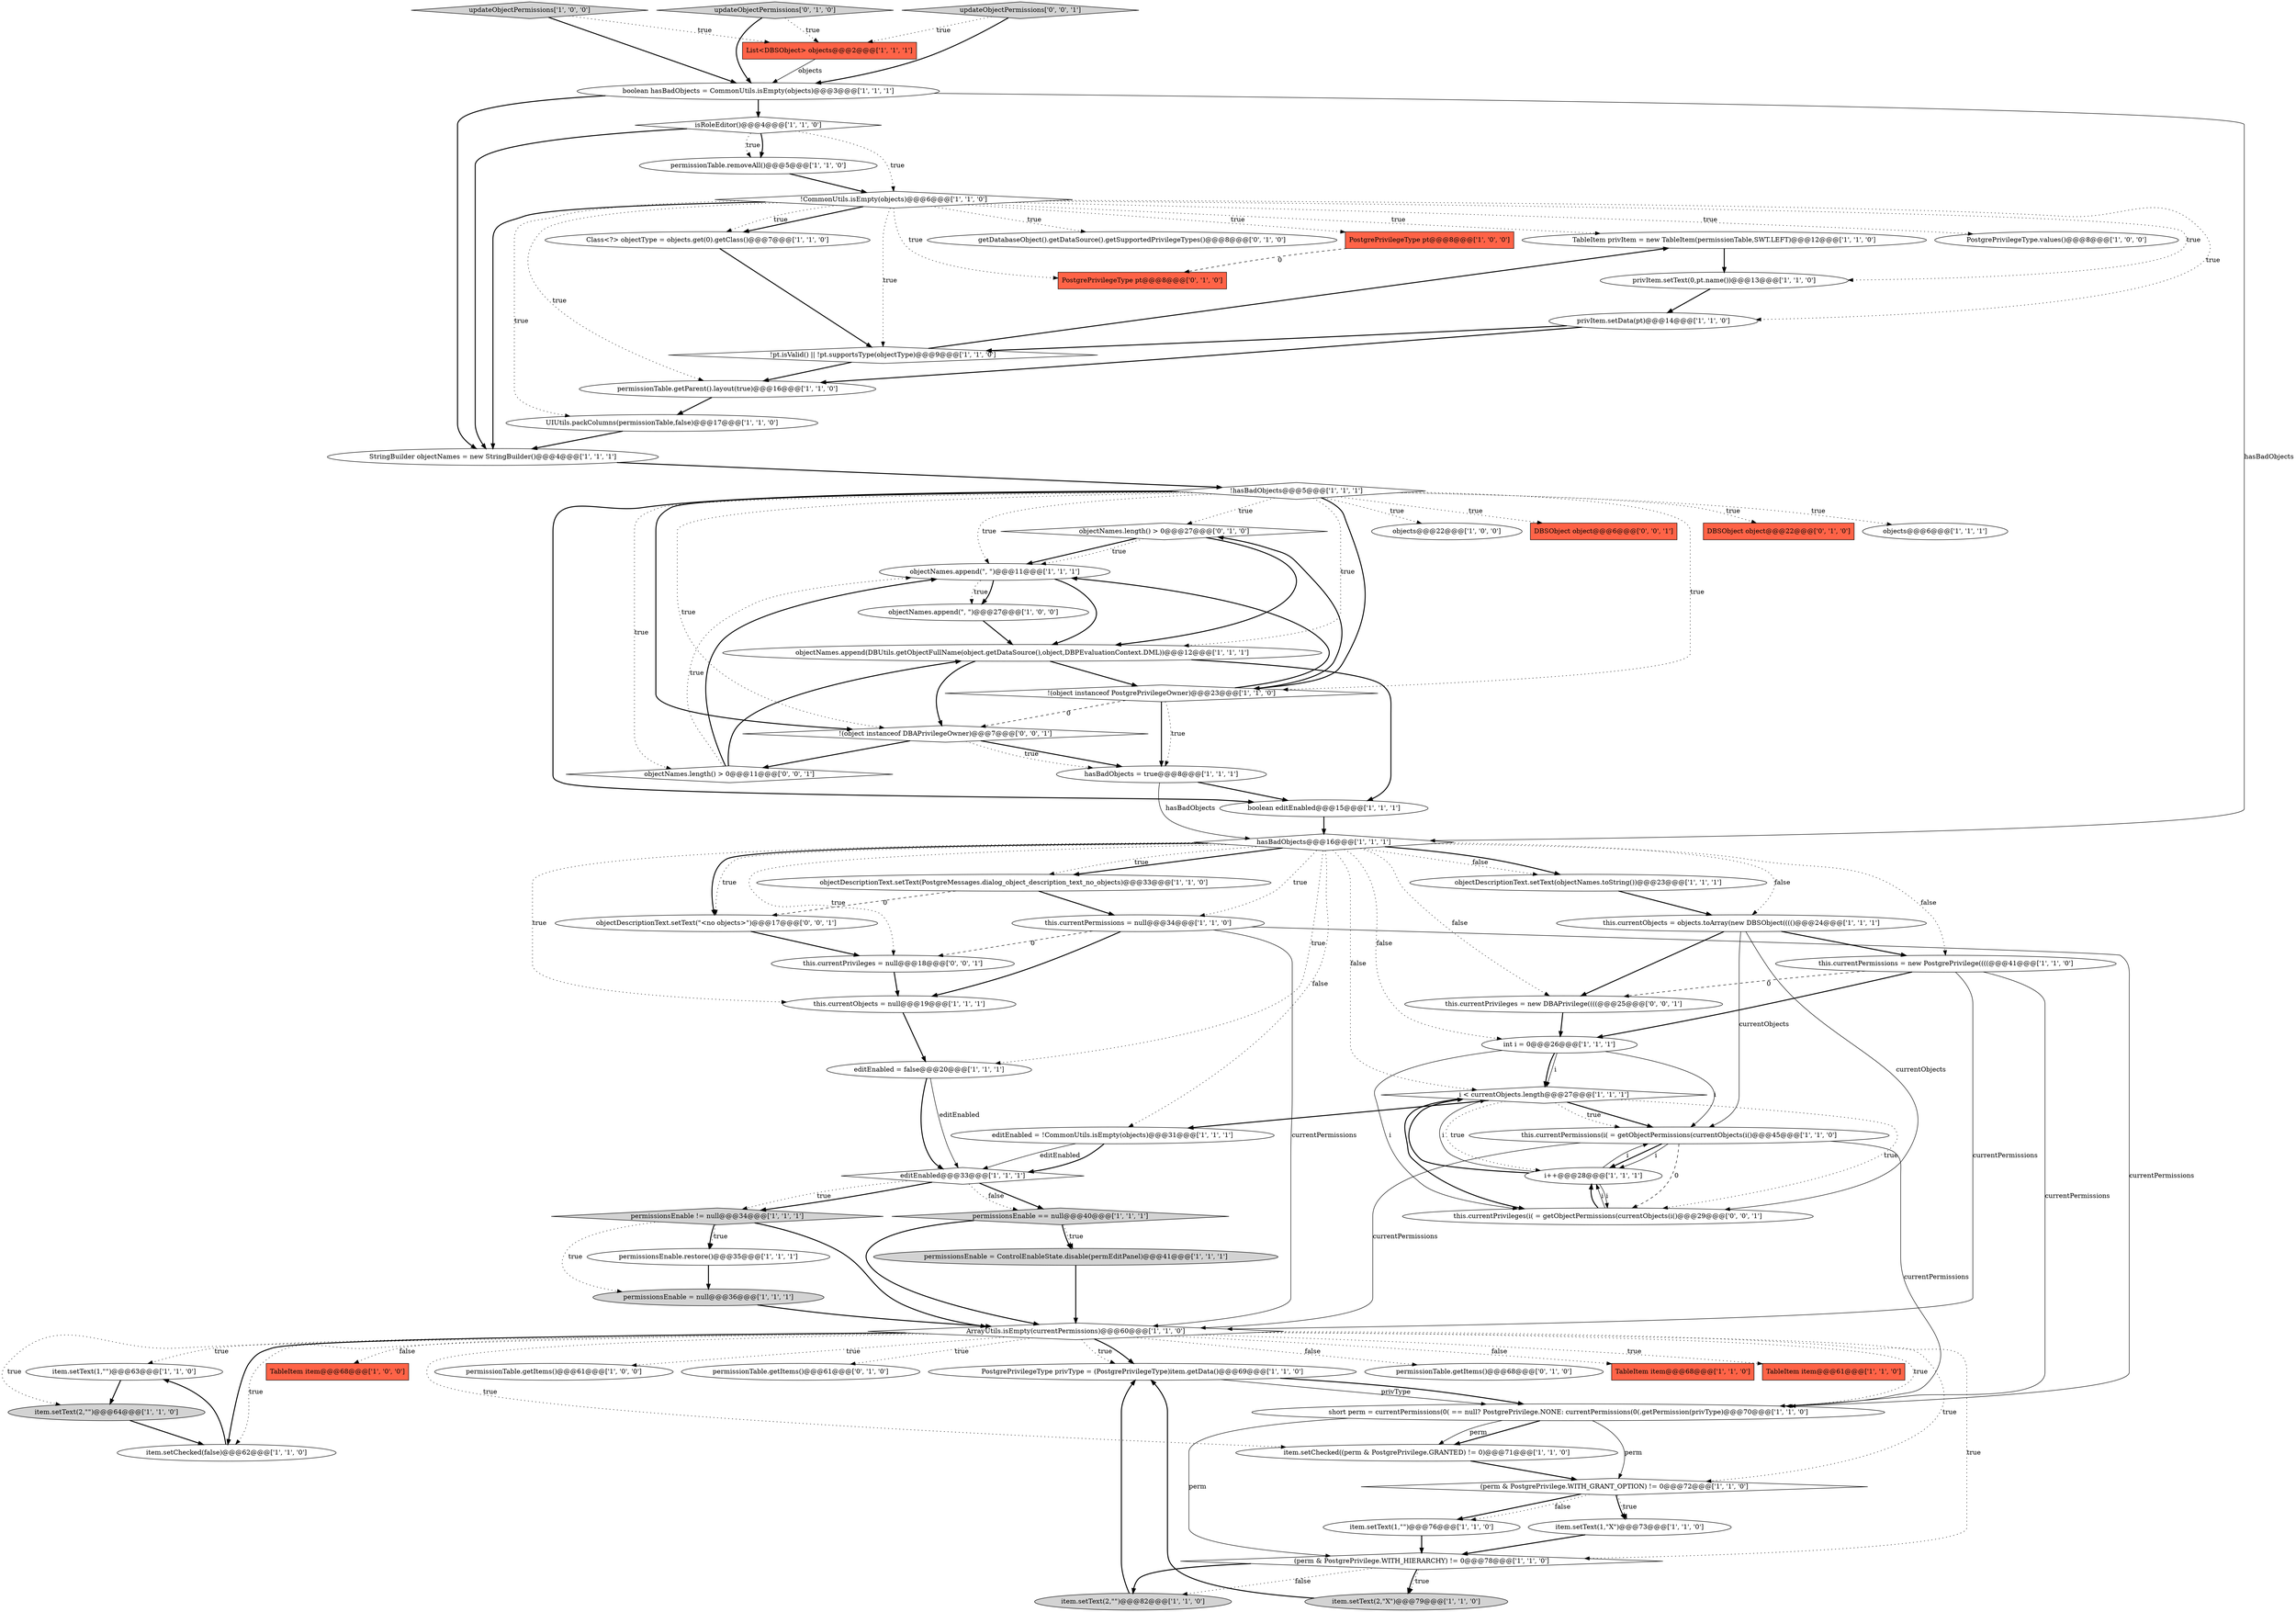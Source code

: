digraph {
10 [style = filled, label = "this.currentObjects = objects.toArray(new DBSObject(((()@@@24@@@['1', '1', '1']", fillcolor = white, shape = ellipse image = "AAA0AAABBB1BBB"];
11 [style = filled, label = "objects@@@22@@@['1', '0', '0']", fillcolor = white, shape = ellipse image = "AAA0AAABBB1BBB"];
38 [style = filled, label = "updateObjectPermissions['1', '0', '0']", fillcolor = lightgray, shape = diamond image = "AAA0AAABBB1BBB"];
42 [style = filled, label = "hasBadObjects@@@16@@@['1', '1', '1']", fillcolor = white, shape = diamond image = "AAA0AAABBB1BBB"];
5 [style = filled, label = "StringBuilder objectNames = new StringBuilder()@@@4@@@['1', '1', '1']", fillcolor = white, shape = ellipse image = "AAA0AAABBB1BBB"];
24 [style = filled, label = "this.currentPermissions = null@@@34@@@['1', '1', '0']", fillcolor = white, shape = ellipse image = "AAA0AAABBB1BBB"];
53 [style = filled, label = "boolean editEnabled@@@15@@@['1', '1', '1']", fillcolor = white, shape = ellipse image = "AAA0AAABBB1BBB"];
2 [style = filled, label = "permissionsEnable == null@@@40@@@['1', '1', '1']", fillcolor = lightgray, shape = diamond image = "AAA0AAABBB1BBB"];
14 [style = filled, label = "permissionTable.getItems()@@@61@@@['1', '0', '0']", fillcolor = white, shape = ellipse image = "AAA0AAABBB1BBB"];
17 [style = filled, label = "item.setText(1,\"\")@@@76@@@['1', '1', '0']", fillcolor = white, shape = ellipse image = "AAA0AAABBB1BBB"];
67 [style = filled, label = "permissionTable.getItems()@@@61@@@['0', '1', '0']", fillcolor = white, shape = ellipse image = "AAA0AAABBB2BBB"];
61 [style = filled, label = "getDatabaseObject().getDataSource().getSupportedPrivilegeTypes()@@@8@@@['0', '1', '0']", fillcolor = white, shape = ellipse image = "AAA0AAABBB2BBB"];
54 [style = filled, label = "List<DBSObject> objects@@@2@@@['1', '1', '1']", fillcolor = tomato, shape = box image = "AAA0AAABBB1BBB"];
32 [style = filled, label = "item.setText(1,\"\")@@@63@@@['1', '1', '0']", fillcolor = white, shape = ellipse image = "AAA0AAABBB1BBB"];
52 [style = filled, label = "TableItem privItem = new TableItem(permissionTable,SWT.LEFT)@@@12@@@['1', '1', '0']", fillcolor = white, shape = ellipse image = "AAA0AAABBB1BBB"];
0 [style = filled, label = "item.setText(2,\"\")@@@64@@@['1', '1', '0']", fillcolor = lightgray, shape = ellipse image = "AAA0AAABBB1BBB"];
56 [style = filled, label = "permissionsEnable != null@@@34@@@['1', '1', '1']", fillcolor = lightgray, shape = diamond image = "AAA0AAABBB1BBB"];
35 [style = filled, label = "this.currentPermissions = new PostgrePrivilege((((@@@41@@@['1', '1', '0']", fillcolor = white, shape = ellipse image = "AAA0AAABBB1BBB"];
75 [style = filled, label = "this.currentPrivileges = new DBAPrivilege((((@@@25@@@['0', '0', '1']", fillcolor = white, shape = ellipse image = "AAA0AAABBB3BBB"];
20 [style = filled, label = "objectDescriptionText.setText(objectNames.toString())@@@23@@@['1', '1', '1']", fillcolor = white, shape = ellipse image = "AAA0AAABBB1BBB"];
25 [style = filled, label = "this.currentObjects = null@@@19@@@['1', '1', '1']", fillcolor = white, shape = ellipse image = "AAA0AAABBB1BBB"];
13 [style = filled, label = "i < currentObjects.length@@@27@@@['1', '1', '1']", fillcolor = white, shape = diamond image = "AAA0AAABBB1BBB"];
69 [style = filled, label = "DBSObject object@@@6@@@['0', '0', '1']", fillcolor = tomato, shape = box image = "AAA0AAABBB3BBB"];
18 [style = filled, label = "privItem.setText(0,pt.name())@@@13@@@['1', '1', '0']", fillcolor = white, shape = ellipse image = "AAA0AAABBB1BBB"];
6 [style = filled, label = "permissionTable.getParent().layout(true)@@@16@@@['1', '1', '0']", fillcolor = white, shape = ellipse image = "AAA0AAABBB1BBB"];
8 [style = filled, label = "item.setText(2,\"\")@@@82@@@['1', '1', '0']", fillcolor = lightgray, shape = ellipse image = "AAA0AAABBB1BBB"];
28 [style = filled, label = "UIUtils.packColumns(permissionTable,false)@@@17@@@['1', '1', '0']", fillcolor = white, shape = ellipse image = "AAA0AAABBB1BBB"];
46 [style = filled, label = "editEnabled = !CommonUtils.isEmpty(objects)@@@31@@@['1', '1', '1']", fillcolor = white, shape = ellipse image = "AAA0AAABBB1BBB"];
19 [style = filled, label = "!hasBadObjects@@@5@@@['1', '1', '1']", fillcolor = white, shape = diamond image = "AAA0AAABBB1BBB"];
58 [style = filled, label = "int i = 0@@@26@@@['1', '1', '1']", fillcolor = white, shape = ellipse image = "AAA0AAABBB1BBB"];
29 [style = filled, label = "PostgrePrivilegeType pt@@@8@@@['1', '0', '0']", fillcolor = tomato, shape = box image = "AAA1AAABBB1BBB"];
1 [style = filled, label = "editEnabled@@@33@@@['1', '1', '1']", fillcolor = white, shape = diamond image = "AAA0AAABBB1BBB"];
62 [style = filled, label = "objectNames.length() > 0@@@27@@@['0', '1', '0']", fillcolor = white, shape = diamond image = "AAA0AAABBB2BBB"];
66 [style = filled, label = "updateObjectPermissions['0', '1', '0']", fillcolor = lightgray, shape = diamond image = "AAA0AAABBB2BBB"];
68 [style = filled, label = "updateObjectPermissions['0', '0', '1']", fillcolor = lightgray, shape = diamond image = "AAA0AAABBB3BBB"];
15 [style = filled, label = "TableItem item@@@68@@@['1', '0', '0']", fillcolor = tomato, shape = box image = "AAA0AAABBB1BBB"];
64 [style = filled, label = "DBSObject object@@@22@@@['0', '1', '0']", fillcolor = tomato, shape = box image = "AAA0AAABBB2BBB"];
43 [style = filled, label = "!(object instanceof PostgrePrivilegeOwner)@@@23@@@['1', '1', '0']", fillcolor = white, shape = diamond image = "AAA0AAABBB1BBB"];
49 [style = filled, label = "PostgrePrivilegeType privType = (PostgrePrivilegeType)item.getData()@@@69@@@['1', '1', '0']", fillcolor = white, shape = ellipse image = "AAA0AAABBB1BBB"];
60 [style = filled, label = "boolean hasBadObjects = CommonUtils.isEmpty(objects)@@@3@@@['1', '1', '1']", fillcolor = white, shape = ellipse image = "AAA0AAABBB1BBB"];
3 [style = filled, label = "objectDescriptionText.setText(PostgreMessages.dialog_object_description_text_no_objects)@@@33@@@['1', '1', '0']", fillcolor = white, shape = ellipse image = "AAA0AAABBB1BBB"];
9 [style = filled, label = "objectNames.append(\", \")@@@27@@@['1', '0', '0']", fillcolor = white, shape = ellipse image = "AAA0AAABBB1BBB"];
44 [style = filled, label = "Class<?> objectType = objects.get(0).getClass()@@@7@@@['1', '1', '0']", fillcolor = white, shape = ellipse image = "AAA0AAABBB1BBB"];
55 [style = filled, label = "objectNames.append(\", \")@@@11@@@['1', '1', '1']", fillcolor = white, shape = ellipse image = "AAA0AAABBB1BBB"];
65 [style = filled, label = "permissionTable.getItems()@@@68@@@['0', '1', '0']", fillcolor = white, shape = ellipse image = "AAA0AAABBB2BBB"];
72 [style = filled, label = "!(object instanceof DBAPrivilegeOwner)@@@7@@@['0', '0', '1']", fillcolor = white, shape = diamond image = "AAA0AAABBB3BBB"];
74 [style = filled, label = "objectDescriptionText.setText(\"<no objects>\")@@@17@@@['0', '0', '1']", fillcolor = white, shape = ellipse image = "AAA0AAABBB3BBB"];
70 [style = filled, label = "this.currentPrivileges = null@@@18@@@['0', '0', '1']", fillcolor = white, shape = ellipse image = "AAA0AAABBB3BBB"];
22 [style = filled, label = "objectNames.append(DBUtils.getObjectFullName(object.getDataSource(),object,DBPEvaluationContext.DML))@@@12@@@['1', '1', '1']", fillcolor = white, shape = ellipse image = "AAA0AAABBB1BBB"];
36 [style = filled, label = "!CommonUtils.isEmpty(objects)@@@6@@@['1', '1', '0']", fillcolor = white, shape = diamond image = "AAA0AAABBB1BBB"];
47 [style = filled, label = "short perm = currentPermissions(0( == null? PostgrePrivilege.NONE: currentPermissions(0(.getPermission(privType)@@@70@@@['1', '1', '0']", fillcolor = white, shape = ellipse image = "AAA0AAABBB1BBB"];
30 [style = filled, label = "item.setText(2,\"X\")@@@79@@@['1', '1', '0']", fillcolor = lightgray, shape = ellipse image = "AAA0AAABBB1BBB"];
71 [style = filled, label = "objectNames.length() > 0@@@11@@@['0', '0', '1']", fillcolor = white, shape = diamond image = "AAA0AAABBB3BBB"];
7 [style = filled, label = "permissionsEnable.restore()@@@35@@@['1', '1', '1']", fillcolor = white, shape = ellipse image = "AAA0AAABBB1BBB"];
51 [style = filled, label = "permissionsEnable = ControlEnableState.disable(permEditPanel)@@@41@@@['1', '1', '1']", fillcolor = lightgray, shape = ellipse image = "AAA0AAABBB1BBB"];
12 [style = filled, label = "this.currentPermissions(i( = getObjectPermissions(currentObjects(i()@@@45@@@['1', '1', '0']", fillcolor = white, shape = ellipse image = "AAA0AAABBB1BBB"];
27 [style = filled, label = "ArrayUtils.isEmpty(currentPermissions)@@@60@@@['1', '1', '0']", fillcolor = white, shape = diamond image = "AAA0AAABBB1BBB"];
16 [style = filled, label = "PostgrePrivilegeType.values()@@@8@@@['1', '0', '0']", fillcolor = white, shape = ellipse image = "AAA0AAABBB1BBB"];
57 [style = filled, label = "item.setChecked(false)@@@62@@@['1', '1', '0']", fillcolor = white, shape = ellipse image = "AAA0AAABBB1BBB"];
40 [style = filled, label = "privItem.setData(pt)@@@14@@@['1', '1', '0']", fillcolor = white, shape = ellipse image = "AAA0AAABBB1BBB"];
21 [style = filled, label = "permissionsEnable = null@@@36@@@['1', '1', '1']", fillcolor = lightgray, shape = ellipse image = "AAA0AAABBB1BBB"];
34 [style = filled, label = "objects@@@6@@@['1', '1', '1']", fillcolor = white, shape = ellipse image = "AAA0AAABBB1BBB"];
4 [style = filled, label = "(perm & PostgrePrivilege.WITH_GRANT_OPTION) != 0@@@72@@@['1', '1', '0']", fillcolor = white, shape = diamond image = "AAA0AAABBB1BBB"];
37 [style = filled, label = "item.setText(1,\"X\")@@@73@@@['1', '1', '0']", fillcolor = white, shape = ellipse image = "AAA0AAABBB1BBB"];
33 [style = filled, label = "(perm & PostgrePrivilege.WITH_HIERARCHY) != 0@@@78@@@['1', '1', '0']", fillcolor = white, shape = diamond image = "AAA0AAABBB1BBB"];
26 [style = filled, label = "editEnabled = false@@@20@@@['1', '1', '1']", fillcolor = white, shape = ellipse image = "AAA0AAABBB1BBB"];
31 [style = filled, label = "permissionTable.removeAll()@@@5@@@['1', '1', '0']", fillcolor = white, shape = ellipse image = "AAA0AAABBB1BBB"];
39 [style = filled, label = "isRoleEditor()@@@4@@@['1', '1', '0']", fillcolor = white, shape = diamond image = "AAA0AAABBB1BBB"];
45 [style = filled, label = "i++@@@28@@@['1', '1', '1']", fillcolor = white, shape = ellipse image = "AAA0AAABBB1BBB"];
48 [style = filled, label = "TableItem item@@@68@@@['1', '1', '0']", fillcolor = tomato, shape = box image = "AAA0AAABBB1BBB"];
23 [style = filled, label = "TableItem item@@@61@@@['1', '1', '0']", fillcolor = tomato, shape = box image = "AAA0AAABBB1BBB"];
59 [style = filled, label = "!pt.isValid() || !pt.supportsType(objectType)@@@9@@@['1', '1', '0']", fillcolor = white, shape = diamond image = "AAA0AAABBB1BBB"];
50 [style = filled, label = "item.setChecked((perm & PostgrePrivilege.GRANTED) != 0)@@@71@@@['1', '1', '0']", fillcolor = white, shape = ellipse image = "AAA0AAABBB1BBB"];
41 [style = filled, label = "hasBadObjects = true@@@8@@@['1', '1', '1']", fillcolor = white, shape = ellipse image = "AAA0AAABBB1BBB"];
63 [style = filled, label = "PostgrePrivilegeType pt@@@8@@@['0', '1', '0']", fillcolor = tomato, shape = box image = "AAA1AAABBB2BBB"];
73 [style = filled, label = "this.currentPrivileges(i( = getObjectPermissions(currentObjects(i()@@@29@@@['0', '0', '1']", fillcolor = white, shape = ellipse image = "AAA0AAABBB3BBB"];
36->6 [style = dotted, label="true"];
27->14 [style = dotted, label="true"];
12->27 [style = solid, label="currentPermissions"];
39->36 [style = dotted, label="true"];
36->16 [style = dotted, label="true"];
27->32 [style = dotted, label="true"];
12->45 [style = bold, label=""];
27->47 [style = dotted, label="true"];
40->6 [style = bold, label=""];
27->67 [style = dotted, label="true"];
43->55 [style = bold, label=""];
72->41 [style = bold, label=""];
3->24 [style = bold, label=""];
2->51 [style = bold, label=""];
46->1 [style = solid, label="editEnabled"];
27->33 [style = dotted, label="true"];
32->0 [style = bold, label=""];
56->27 [style = bold, label=""];
10->35 [style = bold, label=""];
27->23 [style = dotted, label="true"];
62->55 [style = bold, label=""];
27->49 [style = dotted, label="true"];
10->12 [style = solid, label="currentObjects"];
45->12 [style = solid, label="i"];
30->49 [style = bold, label=""];
47->4 [style = solid, label="perm"];
27->48 [style = dotted, label="false"];
27->49 [style = bold, label=""];
42->35 [style = dotted, label="false"];
19->69 [style = dotted, label="true"];
10->75 [style = bold, label=""];
19->71 [style = dotted, label="true"];
39->31 [style = bold, label=""];
19->11 [style = dotted, label="true"];
74->70 [style = bold, label=""];
45->73 [style = solid, label="i"];
42->3 [style = bold, label=""];
3->74 [style = dashed, label="0"];
13->46 [style = bold, label=""];
66->60 [style = bold, label=""];
19->64 [style = dotted, label="true"];
56->7 [style = bold, label=""];
59->6 [style = bold, label=""];
37->33 [style = bold, label=""];
12->45 [style = solid, label="i"];
60->39 [style = bold, label=""];
49->47 [style = solid, label="privType"];
12->73 [style = dashed, label="0"];
35->47 [style = solid, label="currentPermissions"];
42->3 [style = dotted, label="true"];
28->5 [style = bold, label=""];
42->26 [style = dotted, label="true"];
36->44 [style = bold, label=""];
27->57 [style = dotted, label="true"];
26->1 [style = bold, label=""];
22->43 [style = bold, label=""];
66->54 [style = dotted, label="true"];
42->20 [style = dotted, label="false"];
42->74 [style = dotted, label="true"];
19->62 [style = dotted, label="true"];
36->40 [style = dotted, label="true"];
56->21 [style = dotted, label="true"];
58->12 [style = solid, label="i"];
19->72 [style = bold, label=""];
42->24 [style = dotted, label="true"];
71->55 [style = bold, label=""];
41->53 [style = bold, label=""];
42->70 [style = dotted, label="true"];
57->32 [style = bold, label=""];
19->72 [style = dotted, label="true"];
47->33 [style = solid, label="perm"];
13->12 [style = bold, label=""];
55->9 [style = dotted, label="true"];
68->54 [style = dotted, label="true"];
36->44 [style = dotted, label="true"];
13->73 [style = dotted, label="true"];
52->18 [style = bold, label=""];
72->71 [style = bold, label=""];
25->26 [style = bold, label=""];
19->22 [style = dotted, label="true"];
2->51 [style = dotted, label="true"];
72->41 [style = dotted, label="true"];
33->30 [style = bold, label=""];
2->27 [style = bold, label=""];
51->27 [style = bold, label=""];
1->56 [style = bold, label=""];
36->29 [style = dotted, label="true"];
36->52 [style = dotted, label="true"];
35->75 [style = dashed, label="0"];
42->10 [style = dotted, label="false"];
33->8 [style = bold, label=""];
27->65 [style = dotted, label="false"];
55->9 [style = bold, label=""];
43->72 [style = dashed, label="0"];
9->22 [style = bold, label=""];
39->31 [style = dotted, label="true"];
38->54 [style = dotted, label="true"];
0->57 [style = bold, label=""];
13->45 [style = dotted, label="true"];
42->58 [style = dotted, label="false"];
19->34 [style = dotted, label="true"];
71->55 [style = dotted, label="true"];
62->22 [style = bold, label=""];
4->17 [style = bold, label=""];
62->55 [style = dotted, label="true"];
21->27 [style = bold, label=""];
39->5 [style = bold, label=""];
13->73 [style = bold, label=""];
18->40 [style = bold, label=""];
53->42 [style = bold, label=""];
31->36 [style = bold, label=""];
50->4 [style = bold, label=""];
73->45 [style = bold, label=""];
24->27 [style = solid, label="currentPermissions"];
36->28 [style = dotted, label="true"];
40->59 [style = bold, label=""];
54->60 [style = solid, label="objects"];
27->4 [style = dotted, label="true"];
4->17 [style = dotted, label="false"];
27->15 [style = dotted, label="false"];
47->50 [style = bold, label=""];
60->5 [style = bold, label=""];
41->42 [style = solid, label="hasBadObjects"];
5->19 [style = bold, label=""];
4->37 [style = dotted, label="true"];
19->53 [style = bold, label=""];
24->25 [style = bold, label=""];
35->27 [style = solid, label="currentPermissions"];
19->43 [style = dotted, label="true"];
35->58 [style = bold, label=""];
58->73 [style = solid, label="i"];
42->74 [style = bold, label=""];
22->72 [style = bold, label=""];
27->50 [style = dotted, label="true"];
43->41 [style = bold, label=""];
58->13 [style = solid, label="i"];
36->5 [style = bold, label=""];
1->2 [style = bold, label=""];
36->18 [style = dotted, label="true"];
19->43 [style = bold, label=""];
1->56 [style = dotted, label="true"];
58->13 [style = bold, label=""];
73->45 [style = solid, label="i"];
68->60 [style = bold, label=""];
42->46 [style = dotted, label="false"];
43->62 [style = bold, label=""];
71->22 [style = bold, label=""];
36->63 [style = dotted, label="true"];
56->7 [style = dotted, label="true"];
13->12 [style = dotted, label="true"];
33->8 [style = dotted, label="false"];
26->1 [style = solid, label="editEnabled"];
36->61 [style = dotted, label="true"];
42->20 [style = bold, label=""];
59->52 [style = bold, label=""];
24->70 [style = dashed, label="0"];
10->73 [style = solid, label="currentObjects"];
60->42 [style = solid, label="hasBadObjects"];
17->33 [style = bold, label=""];
45->13 [style = bold, label=""];
38->60 [style = bold, label=""];
33->30 [style = dotted, label="true"];
12->47 [style = solid, label="currentPermissions"];
55->22 [style = bold, label=""];
75->58 [style = bold, label=""];
1->2 [style = dotted, label="false"];
20->10 [style = bold, label=""];
49->47 [style = bold, label=""];
42->75 [style = dotted, label="false"];
29->63 [style = dashed, label="0"];
24->47 [style = solid, label="currentPermissions"];
22->53 [style = bold, label=""];
19->55 [style = dotted, label="true"];
4->37 [style = bold, label=""];
47->50 [style = solid, label="perm"];
46->1 [style = bold, label=""];
27->57 [style = bold, label=""];
27->0 [style = dotted, label="true"];
43->41 [style = dotted, label="true"];
7->21 [style = bold, label=""];
8->49 [style = bold, label=""];
42->13 [style = dotted, label="false"];
42->25 [style = dotted, label="true"];
36->59 [style = dotted, label="true"];
70->25 [style = bold, label=""];
45->13 [style = solid, label="i"];
6->28 [style = bold, label=""];
44->59 [style = bold, label=""];
}
